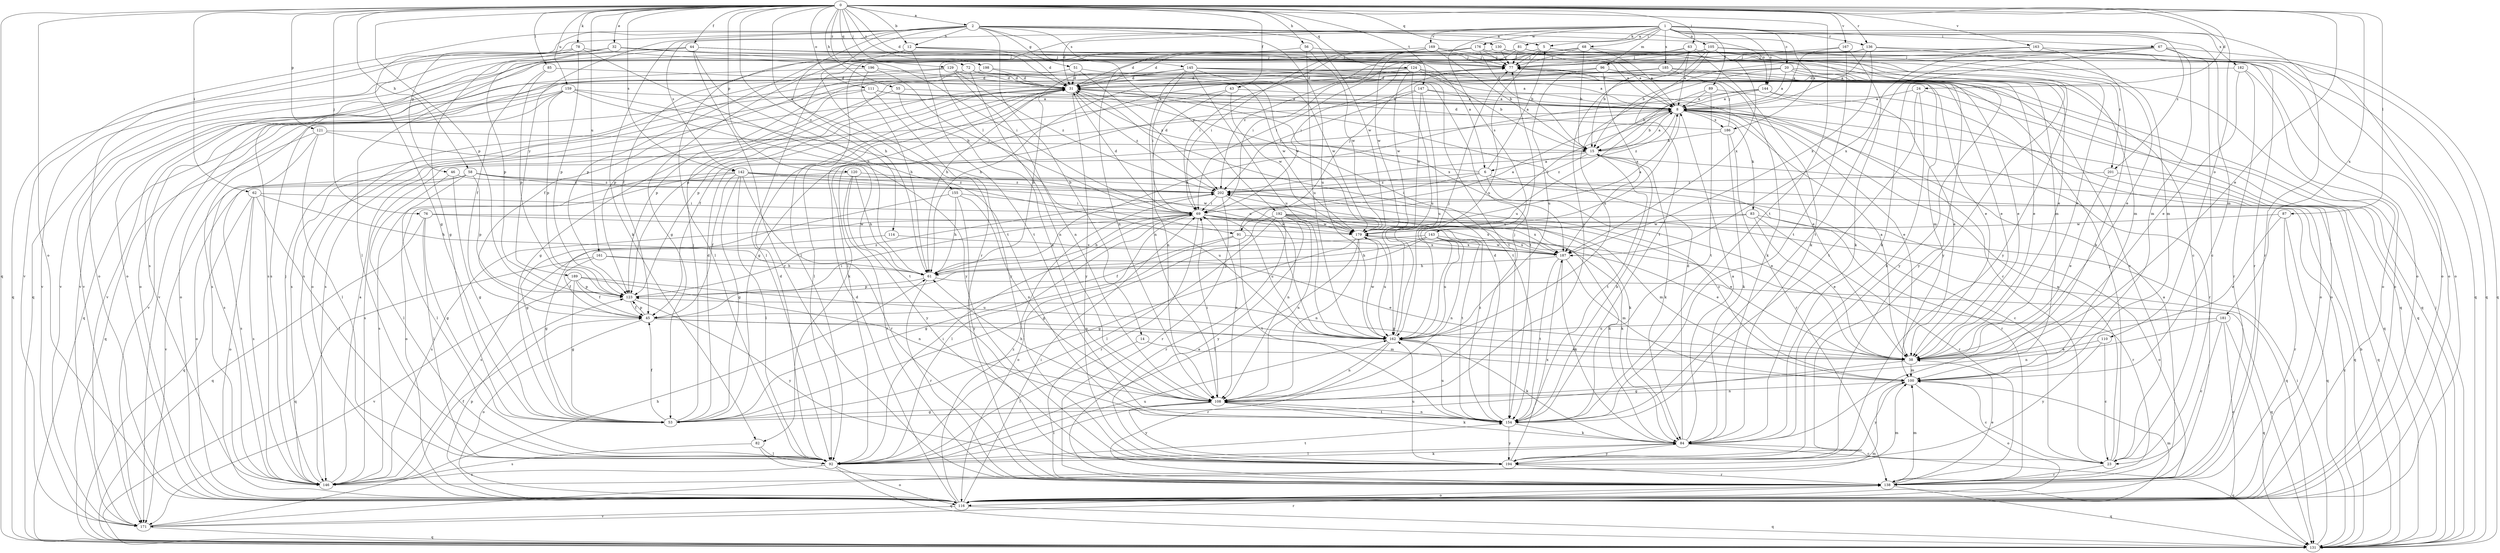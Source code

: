 strict digraph  {
0;
1;
2;
5;
6;
8;
12;
14;
15;
20;
23;
24;
31;
32;
38;
43;
44;
45;
46;
51;
53;
55;
56;
58;
61;
62;
63;
67;
68;
69;
72;
76;
77;
78;
81;
82;
83;
84;
85;
87;
89;
91;
92;
96;
100;
105;
108;
110;
111;
114;
116;
120;
121;
123;
124;
129;
130;
131;
136;
138;
142;
143;
144;
145;
146;
147;
154;
155;
159;
161;
162;
163;
167;
169;
171;
176;
179;
181;
182;
185;
186;
187;
189;
192;
194;
196;
198;
201;
202;
0 -> 2  [label=a];
0 -> 12  [label=b];
0 -> 24  [label=d];
0 -> 31  [label=d];
0 -> 32  [label=e];
0 -> 38  [label=e];
0 -> 43  [label=f];
0 -> 44  [label=f];
0 -> 55  [label=h];
0 -> 56  [label=h];
0 -> 58  [label=h];
0 -> 62  [label=i];
0 -> 63  [label=i];
0 -> 72  [label=j];
0 -> 76  [label=j];
0 -> 78  [label=k];
0 -> 85  [label=l];
0 -> 87  [label=l];
0 -> 110  [label=o];
0 -> 111  [label=o];
0 -> 114  [label=o];
0 -> 116  [label=o];
0 -> 120  [label=p];
0 -> 121  [label=p];
0 -> 123  [label=p];
0 -> 124  [label=q];
0 -> 129  [label=q];
0 -> 130  [label=q];
0 -> 131  [label=q];
0 -> 136  [label=r];
0 -> 142  [label=s];
0 -> 147  [label=t];
0 -> 154  [label=t];
0 -> 155  [label=u];
0 -> 159  [label=u];
0 -> 161  [label=u];
0 -> 163  [label=v];
0 -> 167  [label=v];
0 -> 181  [label=x];
0 -> 196  [label=z];
0 -> 198  [label=z];
1 -> 5  [label=a];
1 -> 20  [label=c];
1 -> 31  [label=d];
1 -> 67  [label=i];
1 -> 68  [label=i];
1 -> 81  [label=k];
1 -> 89  [label=l];
1 -> 91  [label=l];
1 -> 96  [label=m];
1 -> 100  [label=m];
1 -> 105  [label=n];
1 -> 136  [label=r];
1 -> 138  [label=r];
1 -> 142  [label=s];
1 -> 143  [label=s];
1 -> 144  [label=s];
1 -> 169  [label=v];
1 -> 176  [label=w];
1 -> 182  [label=x];
1 -> 185  [label=x];
1 -> 201  [label=z];
2 -> 5  [label=a];
2 -> 12  [label=b];
2 -> 14  [label=b];
2 -> 46  [label=g];
2 -> 51  [label=g];
2 -> 53  [label=g];
2 -> 61  [label=h];
2 -> 82  [label=k];
2 -> 138  [label=r];
2 -> 144  [label=s];
2 -> 145  [label=s];
2 -> 162  [label=u];
2 -> 171  [label=v];
2 -> 179  [label=w];
2 -> 186  [label=x];
2 -> 189  [label=y];
2 -> 192  [label=y];
5 -> 77  [label=j];
5 -> 162  [label=u];
5 -> 171  [label=v];
5 -> 194  [label=y];
5 -> 201  [label=z];
6 -> 5  [label=a];
6 -> 31  [label=d];
6 -> 38  [label=e];
6 -> 69  [label=i];
6 -> 138  [label=r];
6 -> 202  [label=z];
8 -> 15  [label=b];
8 -> 38  [label=e];
8 -> 82  [label=k];
8 -> 83  [label=k];
8 -> 91  [label=l];
8 -> 131  [label=q];
8 -> 138  [label=r];
8 -> 162  [label=u];
8 -> 186  [label=x];
8 -> 202  [label=z];
12 -> 6  [label=a];
12 -> 31  [label=d];
12 -> 77  [label=j];
12 -> 92  [label=l];
12 -> 116  [label=o];
12 -> 154  [label=t];
14 -> 38  [label=e];
14 -> 92  [label=l];
15 -> 6  [label=a];
15 -> 8  [label=a];
15 -> 84  [label=k];
15 -> 146  [label=s];
15 -> 154  [label=t];
15 -> 202  [label=z];
20 -> 8  [label=a];
20 -> 31  [label=d];
20 -> 38  [label=e];
20 -> 116  [label=o];
20 -> 146  [label=s];
20 -> 162  [label=u];
20 -> 194  [label=y];
23 -> 8  [label=a];
23 -> 77  [label=j];
23 -> 138  [label=r];
24 -> 8  [label=a];
24 -> 84  [label=k];
24 -> 131  [label=q];
24 -> 154  [label=t];
31 -> 8  [label=a];
31 -> 45  [label=f];
31 -> 61  [label=h];
31 -> 92  [label=l];
31 -> 123  [label=p];
31 -> 146  [label=s];
31 -> 154  [label=t];
31 -> 187  [label=x];
31 -> 194  [label=y];
31 -> 202  [label=z];
32 -> 23  [label=c];
32 -> 69  [label=i];
32 -> 77  [label=j];
32 -> 123  [label=p];
32 -> 131  [label=q];
32 -> 171  [label=v];
38 -> 8  [label=a];
38 -> 53  [label=g];
38 -> 100  [label=m];
38 -> 123  [label=p];
43 -> 8  [label=a];
43 -> 108  [label=n];
43 -> 146  [label=s];
43 -> 179  [label=w];
44 -> 38  [label=e];
44 -> 61  [label=h];
44 -> 77  [label=j];
44 -> 100  [label=m];
44 -> 131  [label=q];
44 -> 138  [label=r];
44 -> 146  [label=s];
44 -> 171  [label=v];
45 -> 69  [label=i];
45 -> 100  [label=m];
45 -> 116  [label=o];
45 -> 123  [label=p];
45 -> 162  [label=u];
46 -> 53  [label=g];
46 -> 92  [label=l];
46 -> 202  [label=z];
51 -> 31  [label=d];
51 -> 154  [label=t];
51 -> 171  [label=v];
51 -> 202  [label=z];
53 -> 31  [label=d];
53 -> 45  [label=f];
53 -> 77  [label=j];
55 -> 8  [label=a];
55 -> 53  [label=g];
55 -> 108  [label=n];
56 -> 77  [label=j];
56 -> 108  [label=n];
56 -> 162  [label=u];
56 -> 179  [label=w];
58 -> 84  [label=k];
58 -> 92  [label=l];
58 -> 123  [label=p];
58 -> 146  [label=s];
58 -> 171  [label=v];
58 -> 179  [label=w];
58 -> 202  [label=z];
61 -> 123  [label=p];
61 -> 131  [label=q];
61 -> 138  [label=r];
62 -> 61  [label=h];
62 -> 69  [label=i];
62 -> 92  [label=l];
62 -> 116  [label=o];
62 -> 131  [label=q];
62 -> 146  [label=s];
63 -> 8  [label=a];
63 -> 15  [label=b];
63 -> 53  [label=g];
63 -> 77  [label=j];
63 -> 84  [label=k];
63 -> 131  [label=q];
67 -> 15  [label=b];
67 -> 23  [label=c];
67 -> 77  [label=j];
67 -> 84  [label=k];
67 -> 100  [label=m];
67 -> 131  [label=q];
67 -> 154  [label=t];
68 -> 8  [label=a];
68 -> 15  [label=b];
68 -> 69  [label=i];
68 -> 77  [label=j];
68 -> 116  [label=o];
68 -> 123  [label=p];
69 -> 31  [label=d];
69 -> 61  [label=h];
69 -> 77  [label=j];
69 -> 84  [label=k];
69 -> 92  [label=l];
69 -> 108  [label=n];
69 -> 116  [label=o];
69 -> 131  [label=q];
69 -> 138  [label=r];
69 -> 154  [label=t];
69 -> 162  [label=u];
69 -> 179  [label=w];
72 -> 31  [label=d];
72 -> 45  [label=f];
72 -> 100  [label=m];
72 -> 108  [label=n];
72 -> 146  [label=s];
72 -> 179  [label=w];
76 -> 53  [label=g];
76 -> 92  [label=l];
76 -> 131  [label=q];
76 -> 179  [label=w];
76 -> 187  [label=x];
77 -> 31  [label=d];
77 -> 131  [label=q];
78 -> 53  [label=g];
78 -> 77  [label=j];
78 -> 116  [label=o];
78 -> 123  [label=p];
78 -> 154  [label=t];
81 -> 45  [label=f];
81 -> 77  [label=j];
81 -> 116  [label=o];
81 -> 194  [label=y];
81 -> 202  [label=z];
82 -> 92  [label=l];
82 -> 138  [label=r];
82 -> 146  [label=s];
83 -> 38  [label=e];
83 -> 116  [label=o];
83 -> 138  [label=r];
83 -> 146  [label=s];
83 -> 179  [label=w];
84 -> 8  [label=a];
84 -> 23  [label=c];
84 -> 31  [label=d];
84 -> 92  [label=l];
84 -> 131  [label=q];
84 -> 194  [label=y];
85 -> 31  [label=d];
85 -> 45  [label=f];
85 -> 123  [label=p];
87 -> 38  [label=e];
87 -> 131  [label=q];
87 -> 138  [label=r];
87 -> 179  [label=w];
89 -> 8  [label=a];
89 -> 116  [label=o];
89 -> 154  [label=t];
89 -> 162  [label=u];
91 -> 8  [label=a];
91 -> 45  [label=f];
91 -> 53  [label=g];
91 -> 154  [label=t];
91 -> 187  [label=x];
92 -> 31  [label=d];
92 -> 69  [label=i];
92 -> 84  [label=k];
92 -> 116  [label=o];
92 -> 131  [label=q];
92 -> 146  [label=s];
92 -> 154  [label=t];
92 -> 162  [label=u];
96 -> 31  [label=d];
96 -> 38  [label=e];
96 -> 162  [label=u];
96 -> 187  [label=x];
100 -> 23  [label=c];
100 -> 108  [label=n];
100 -> 116  [label=o];
100 -> 194  [label=y];
100 -> 202  [label=z];
105 -> 38  [label=e];
105 -> 69  [label=i];
105 -> 77  [label=j];
105 -> 108  [label=n];
105 -> 131  [label=q];
105 -> 154  [label=t];
105 -> 187  [label=x];
108 -> 53  [label=g];
108 -> 61  [label=h];
108 -> 69  [label=i];
108 -> 77  [label=j];
108 -> 84  [label=k];
108 -> 92  [label=l];
108 -> 154  [label=t];
108 -> 194  [label=y];
110 -> 23  [label=c];
110 -> 38  [label=e];
110 -> 194  [label=y];
111 -> 8  [label=a];
111 -> 23  [label=c];
111 -> 123  [label=p];
111 -> 146  [label=s];
111 -> 194  [label=y];
114 -> 53  [label=g];
114 -> 187  [label=x];
116 -> 31  [label=d];
116 -> 69  [label=i];
116 -> 100  [label=m];
116 -> 123  [label=p];
116 -> 131  [label=q];
116 -> 171  [label=v];
116 -> 202  [label=z];
120 -> 61  [label=h];
120 -> 116  [label=o];
120 -> 138  [label=r];
120 -> 194  [label=y];
120 -> 202  [label=z];
121 -> 15  [label=b];
121 -> 92  [label=l];
121 -> 131  [label=q];
121 -> 146  [label=s];
121 -> 154  [label=t];
123 -> 45  [label=f];
123 -> 194  [label=y];
123 -> 202  [label=z];
124 -> 8  [label=a];
124 -> 15  [label=b];
124 -> 31  [label=d];
124 -> 38  [label=e];
124 -> 61  [label=h];
124 -> 123  [label=p];
124 -> 162  [label=u];
124 -> 179  [label=w];
129 -> 31  [label=d];
129 -> 38  [label=e];
129 -> 108  [label=n];
129 -> 146  [label=s];
129 -> 171  [label=v];
129 -> 202  [label=z];
130 -> 8  [label=a];
130 -> 38  [label=e];
130 -> 69  [label=i];
130 -> 77  [label=j];
131 -> 15  [label=b];
131 -> 69  [label=i];
131 -> 77  [label=j];
131 -> 202  [label=z];
136 -> 8  [label=a];
136 -> 77  [label=j];
136 -> 92  [label=l];
136 -> 100  [label=m];
136 -> 116  [label=o];
136 -> 187  [label=x];
138 -> 8  [label=a];
138 -> 38  [label=e];
138 -> 100  [label=m];
138 -> 116  [label=o];
138 -> 131  [label=q];
142 -> 23  [label=c];
142 -> 45  [label=f];
142 -> 53  [label=g];
142 -> 92  [label=l];
142 -> 116  [label=o];
142 -> 131  [label=q];
142 -> 138  [label=r];
142 -> 146  [label=s];
142 -> 162  [label=u];
142 -> 202  [label=z];
143 -> 38  [label=e];
143 -> 61  [label=h];
143 -> 108  [label=n];
143 -> 123  [label=p];
143 -> 138  [label=r];
143 -> 146  [label=s];
143 -> 162  [label=u];
143 -> 187  [label=x];
144 -> 8  [label=a];
144 -> 15  [label=b];
144 -> 38  [label=e];
144 -> 61  [label=h];
144 -> 116  [label=o];
145 -> 8  [label=a];
145 -> 31  [label=d];
145 -> 61  [label=h];
145 -> 69  [label=i];
145 -> 108  [label=n];
145 -> 131  [label=q];
145 -> 154  [label=t];
145 -> 162  [label=u];
145 -> 179  [label=w];
146 -> 8  [label=a];
146 -> 45  [label=f];
146 -> 77  [label=j];
146 -> 100  [label=m];
147 -> 8  [label=a];
147 -> 38  [label=e];
147 -> 53  [label=g];
147 -> 162  [label=u];
147 -> 179  [label=w];
147 -> 202  [label=z];
154 -> 15  [label=b];
154 -> 31  [label=d];
154 -> 84  [label=k];
154 -> 108  [label=n];
154 -> 162  [label=u];
154 -> 194  [label=y];
154 -> 202  [label=z];
155 -> 53  [label=g];
155 -> 61  [label=h];
155 -> 69  [label=i];
155 -> 108  [label=n];
155 -> 194  [label=y];
159 -> 8  [label=a];
159 -> 116  [label=o];
159 -> 123  [label=p];
159 -> 131  [label=q];
159 -> 162  [label=u];
159 -> 171  [label=v];
159 -> 194  [label=y];
161 -> 38  [label=e];
161 -> 45  [label=f];
161 -> 61  [label=h];
161 -> 131  [label=q];
162 -> 38  [label=e];
162 -> 77  [label=j];
162 -> 84  [label=k];
162 -> 108  [label=n];
162 -> 138  [label=r];
162 -> 179  [label=w];
163 -> 77  [label=j];
163 -> 84  [label=k];
163 -> 92  [label=l];
163 -> 138  [label=r];
163 -> 187  [label=x];
167 -> 8  [label=a];
167 -> 77  [label=j];
167 -> 84  [label=k];
167 -> 154  [label=t];
169 -> 15  [label=b];
169 -> 31  [label=d];
169 -> 69  [label=i];
169 -> 77  [label=j];
169 -> 92  [label=l];
169 -> 100  [label=m];
171 -> 61  [label=h];
171 -> 100  [label=m];
171 -> 131  [label=q];
171 -> 138  [label=r];
176 -> 8  [label=a];
176 -> 15  [label=b];
176 -> 31  [label=d];
176 -> 69  [label=i];
176 -> 77  [label=j];
176 -> 116  [label=o];
176 -> 171  [label=v];
176 -> 179  [label=w];
179 -> 8  [label=a];
179 -> 53  [label=g];
179 -> 92  [label=l];
179 -> 108  [label=n];
179 -> 162  [label=u];
179 -> 187  [label=x];
181 -> 23  [label=c];
181 -> 108  [label=n];
181 -> 116  [label=o];
181 -> 131  [label=q];
181 -> 162  [label=u];
182 -> 31  [label=d];
182 -> 38  [label=e];
182 -> 116  [label=o];
182 -> 138  [label=r];
185 -> 23  [label=c];
185 -> 31  [label=d];
185 -> 84  [label=k];
185 -> 92  [label=l];
185 -> 123  [label=p];
185 -> 194  [label=y];
186 -> 15  [label=b];
186 -> 31  [label=d];
186 -> 77  [label=j];
186 -> 84  [label=k];
186 -> 138  [label=r];
187 -> 61  [label=h];
187 -> 84  [label=k];
187 -> 100  [label=m];
187 -> 154  [label=t];
187 -> 179  [label=w];
189 -> 45  [label=f];
189 -> 53  [label=g];
189 -> 108  [label=n];
189 -> 123  [label=p];
189 -> 162  [label=u];
189 -> 171  [label=v];
192 -> 38  [label=e];
192 -> 53  [label=g];
192 -> 84  [label=k];
192 -> 92  [label=l];
192 -> 100  [label=m];
192 -> 108  [label=n];
192 -> 138  [label=r];
192 -> 179  [label=w];
192 -> 187  [label=x];
192 -> 194  [label=y];
194 -> 138  [label=r];
194 -> 162  [label=u];
194 -> 187  [label=x];
196 -> 31  [label=d];
196 -> 61  [label=h];
196 -> 69  [label=i];
196 -> 116  [label=o];
198 -> 31  [label=d];
198 -> 116  [label=o];
198 -> 179  [label=w];
201 -> 38  [label=e];
201 -> 131  [label=q];
201 -> 202  [label=z];
202 -> 69  [label=i];
202 -> 108  [label=n];
202 -> 138  [label=r];
}
